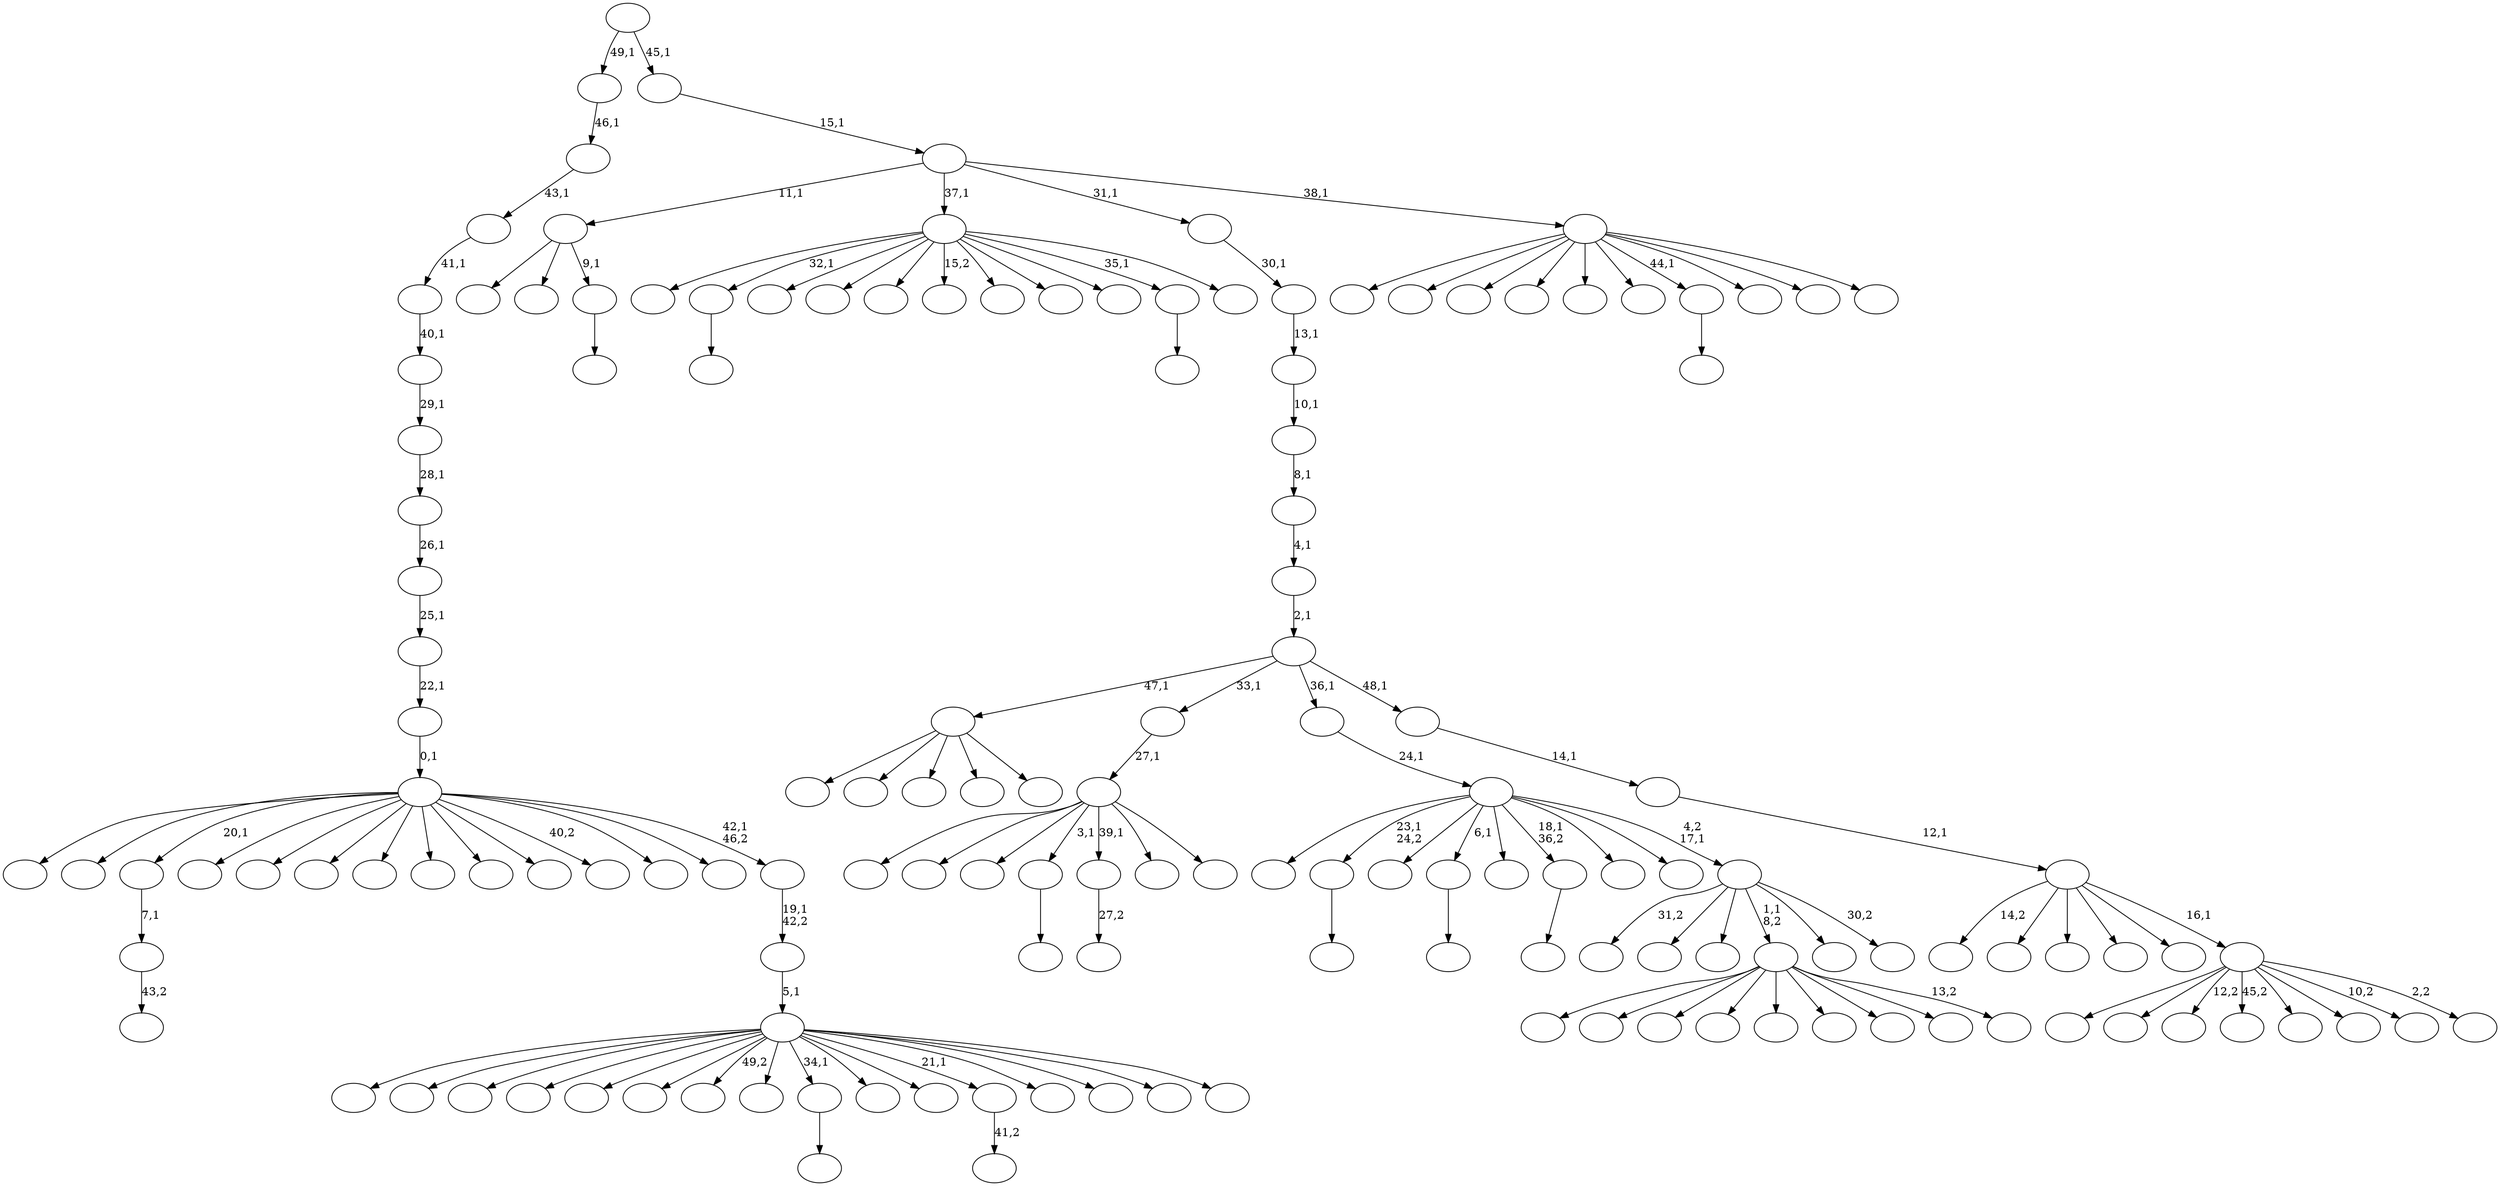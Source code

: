 digraph T {
	150 [label=""]
	149 [label=""]
	148 [label=""]
	147 [label=""]
	146 [label=""]
	145 [label=""]
	144 [label=""]
	143 [label=""]
	142 [label=""]
	141 [label=""]
	140 [label=""]
	139 [label=""]
	138 [label=""]
	137 [label=""]
	136 [label=""]
	135 [label=""]
	134 [label=""]
	133 [label=""]
	132 [label=""]
	131 [label=""]
	130 [label=""]
	129 [label=""]
	128 [label=""]
	127 [label=""]
	126 [label=""]
	125 [label=""]
	124 [label=""]
	123 [label=""]
	122 [label=""]
	121 [label=""]
	120 [label=""]
	119 [label=""]
	118 [label=""]
	117 [label=""]
	116 [label=""]
	115 [label=""]
	114 [label=""]
	113 [label=""]
	112 [label=""]
	111 [label=""]
	110 [label=""]
	109 [label=""]
	108 [label=""]
	107 [label=""]
	106 [label=""]
	105 [label=""]
	104 [label=""]
	103 [label=""]
	102 [label=""]
	101 [label=""]
	100 [label=""]
	99 [label=""]
	98 [label=""]
	97 [label=""]
	96 [label=""]
	95 [label=""]
	94 [label=""]
	93 [label=""]
	92 [label=""]
	91 [label=""]
	90 [label=""]
	89 [label=""]
	88 [label=""]
	87 [label=""]
	86 [label=""]
	85 [label=""]
	84 [label=""]
	83 [label=""]
	82 [label=""]
	81 [label=""]
	80 [label=""]
	79 [label=""]
	78 [label=""]
	77 [label=""]
	76 [label=""]
	75 [label=""]
	74 [label=""]
	73 [label=""]
	72 [label=""]
	71 [label=""]
	70 [label=""]
	69 [label=""]
	68 [label=""]
	67 [label=""]
	66 [label=""]
	65 [label=""]
	64 [label=""]
	63 [label=""]
	62 [label=""]
	61 [label=""]
	60 [label=""]
	59 [label=""]
	58 [label=""]
	57 [label=""]
	56 [label=""]
	55 [label=""]
	54 [label=""]
	53 [label=""]
	52 [label=""]
	51 [label=""]
	50 [label=""]
	49 [label=""]
	48 [label=""]
	47 [label=""]
	46 [label=""]
	45 [label=""]
	44 [label=""]
	43 [label=""]
	42 [label=""]
	41 [label=""]
	40 [label=""]
	39 [label=""]
	38 [label=""]
	37 [label=""]
	36 [label=""]
	35 [label=""]
	34 [label=""]
	33 [label=""]
	32 [label=""]
	31 [label=""]
	30 [label=""]
	29 [label=""]
	28 [label=""]
	27 [label=""]
	26 [label=""]
	25 [label=""]
	24 [label=""]
	23 [label=""]
	22 [label=""]
	21 [label=""]
	20 [label=""]
	19 [label=""]
	18 [label=""]
	17 [label=""]
	16 [label=""]
	15 [label=""]
	14 [label=""]
	13 [label=""]
	12 [label=""]
	11 [label=""]
	10 [label=""]
	9 [label=""]
	8 [label=""]
	7 [label=""]
	6 [label=""]
	5 [label=""]
	4 [label=""]
	3 [label=""]
	2 [label=""]
	1 [label=""]
	0 [label=""]
	141 -> 142 [label=""]
	136 -> 137 [label=""]
	129 -> 130 [label=""]
	121 -> 122 [label="43,2"]
	120 -> 121 [label="7,1"]
	98 -> 99 [label=""]
	93 -> 102 [label=""]
	93 -> 101 [label=""]
	93 -> 97 [label=""]
	93 -> 96 [label=""]
	93 -> 94 [label=""]
	84 -> 85 [label=""]
	82 -> 83 [label=""]
	76 -> 77 [label="27,2"]
	67 -> 68 [label="41,2"]
	64 -> 65 [label=""]
	58 -> 59 [label=""]
	55 -> 147 [label=""]
	55 -> 134 [label=""]
	55 -> 106 [label=""]
	55 -> 98 [label="3,1"]
	55 -> 76 [label="39,1"]
	55 -> 74 [label=""]
	55 -> 56 [label=""]
	54 -> 55 [label="27,1"]
	50 -> 150 [label=""]
	50 -> 139 [label=""]
	50 -> 118 [label=""]
	50 -> 105 [label=""]
	50 -> 103 [label=""]
	50 -> 87 [label=""]
	50 -> 70 [label=""]
	50 -> 53 [label=""]
	50 -> 51 [label="13,2"]
	48 -> 49 [label=""]
	47 -> 123 [label=""]
	47 -> 69 [label=""]
	47 -> 48 [label="9,1"]
	38 -> 140 [label="31,2"]
	38 -> 133 [label=""]
	38 -> 126 [label=""]
	38 -> 50 [label="1,1\n8,2"]
	38 -> 40 [label=""]
	38 -> 39 [label="30,2"]
	37 -> 146 [label=""]
	37 -> 136 [label="23,1\n24,2"]
	37 -> 131 [label=""]
	37 -> 129 [label="6,1"]
	37 -> 115 [label=""]
	37 -> 82 [label="18,1\n36,2"]
	37 -> 78 [label=""]
	37 -> 63 [label=""]
	37 -> 38 [label="4,2\n17,1"]
	36 -> 37 [label="24,1"]
	34 -> 145 [label=""]
	34 -> 141 [label="32,1"]
	34 -> 116 [label=""]
	34 -> 112 [label=""]
	34 -> 107 [label=""]
	34 -> 92 [label="15,2"]
	34 -> 88 [label=""]
	34 -> 81 [label=""]
	34 -> 62 [label=""]
	34 -> 58 [label="35,1"]
	34 -> 35 [label=""]
	30 -> 135 [label=""]
	30 -> 124 [label=""]
	30 -> 113 [label=""]
	30 -> 110 [label=""]
	30 -> 104 [label=""]
	30 -> 95 [label=""]
	30 -> 90 [label="49,2"]
	30 -> 89 [label=""]
	30 -> 84 [label="34,1"]
	30 -> 72 [label=""]
	30 -> 71 [label=""]
	30 -> 67 [label="21,1"]
	30 -> 61 [label=""]
	30 -> 42 [label=""]
	30 -> 41 [label=""]
	30 -> 31 [label=""]
	29 -> 30 [label="5,1"]
	28 -> 29 [label="19,1\n42,2"]
	27 -> 149 [label=""]
	27 -> 125 [label=""]
	27 -> 120 [label="20,1"]
	27 -> 109 [label=""]
	27 -> 100 [label=""]
	27 -> 80 [label=""]
	27 -> 79 [label=""]
	27 -> 73 [label=""]
	27 -> 66 [label=""]
	27 -> 57 [label=""]
	27 -> 52 [label="40,2"]
	27 -> 45 [label=""]
	27 -> 32 [label=""]
	27 -> 28 [label="42,1\n46,2"]
	26 -> 27 [label="0,1"]
	25 -> 26 [label="22,1"]
	24 -> 25 [label="25,1"]
	23 -> 24 [label="26,1"]
	22 -> 23 [label="28,1"]
	21 -> 22 [label="29,1"]
	20 -> 21 [label="40,1"]
	19 -> 20 [label="41,1"]
	18 -> 19 [label="43,1"]
	17 -> 18 [label="46,1"]
	15 -> 143 [label=""]
	15 -> 132 [label=""]
	15 -> 127 [label="12,2"]
	15 -> 119 [label="45,2"]
	15 -> 86 [label=""]
	15 -> 75 [label=""]
	15 -> 60 [label="10,2"]
	15 -> 16 [label="2,2"]
	14 -> 148 [label="14,2"]
	14 -> 138 [label=""]
	14 -> 91 [label=""]
	14 -> 46 [label=""]
	14 -> 33 [label=""]
	14 -> 15 [label="16,1"]
	13 -> 14 [label="12,1"]
	12 -> 13 [label="14,1"]
	11 -> 93 [label="47,1"]
	11 -> 54 [label="33,1"]
	11 -> 36 [label="36,1"]
	11 -> 12 [label="48,1"]
	10 -> 11 [label="2,1"]
	9 -> 10 [label="4,1"]
	8 -> 9 [label="8,1"]
	7 -> 8 [label="10,1"]
	6 -> 7 [label="13,1"]
	5 -> 6 [label="30,1"]
	3 -> 144 [label=""]
	3 -> 128 [label=""]
	3 -> 117 [label=""]
	3 -> 114 [label=""]
	3 -> 111 [label=""]
	3 -> 108 [label=""]
	3 -> 64 [label="44,1"]
	3 -> 44 [label=""]
	3 -> 43 [label=""]
	3 -> 4 [label=""]
	2 -> 47 [label="11,1"]
	2 -> 34 [label="37,1"]
	2 -> 5 [label="31,1"]
	2 -> 3 [label="38,1"]
	1 -> 2 [label="15,1"]
	0 -> 17 [label="49,1"]
	0 -> 1 [label="45,1"]
}
